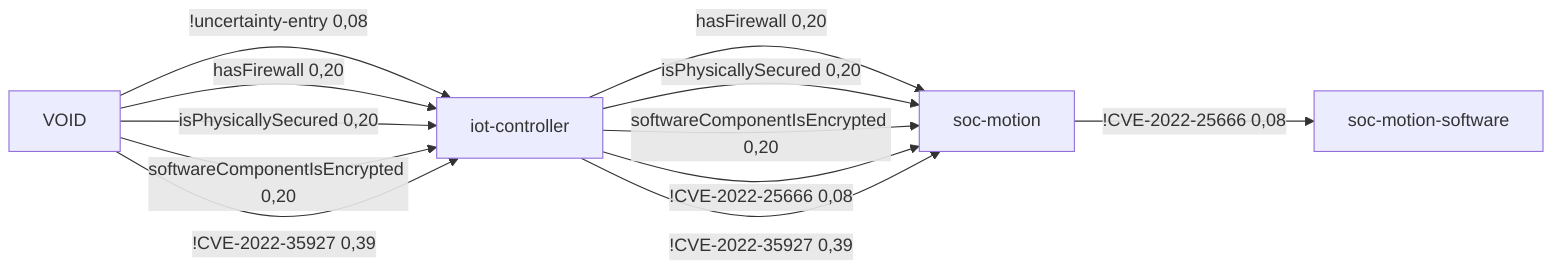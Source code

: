 %% AttributeChange [4mcontiki-ng/contiki-ng[0m to [4m4.7[0m for node [4msoc-motion[0m
%%  VOID -[0,71]->  iot-controller -[0,71]->  soc-motion -[0,08]-> soc-motion-software 2,03 0,04
flowchart LR
	iot-controller[iot-controller]
	soc-motion[soc-motion]
	soc-motion-software[soc-motion-software]
	VOID[VOID]
	iot-controller -->|hasFirewall 0,20| soc-motion
	iot-controller -->|isPhysicallySecured 0,20| soc-motion
	iot-controller -->|softwareComponentIsEncrypted 0,20| soc-motion
	iot-controller -->|!CVE-2022-25666 0,08| soc-motion
	iot-controller -->|!CVE-2022-35927 0,39| soc-motion
	soc-motion -->|!CVE-2022-25666 0,08| soc-motion-software
	VOID -->|!uncertainty-entry 0,08| iot-controller
	VOID -->|hasFirewall 0,20| iot-controller
	VOID -->|isPhysicallySecured 0,20| iot-controller
	VOID -->|softwareComponentIsEncrypted 0,20| iot-controller
	VOID -->|!CVE-2022-35927 0,39| iot-controller